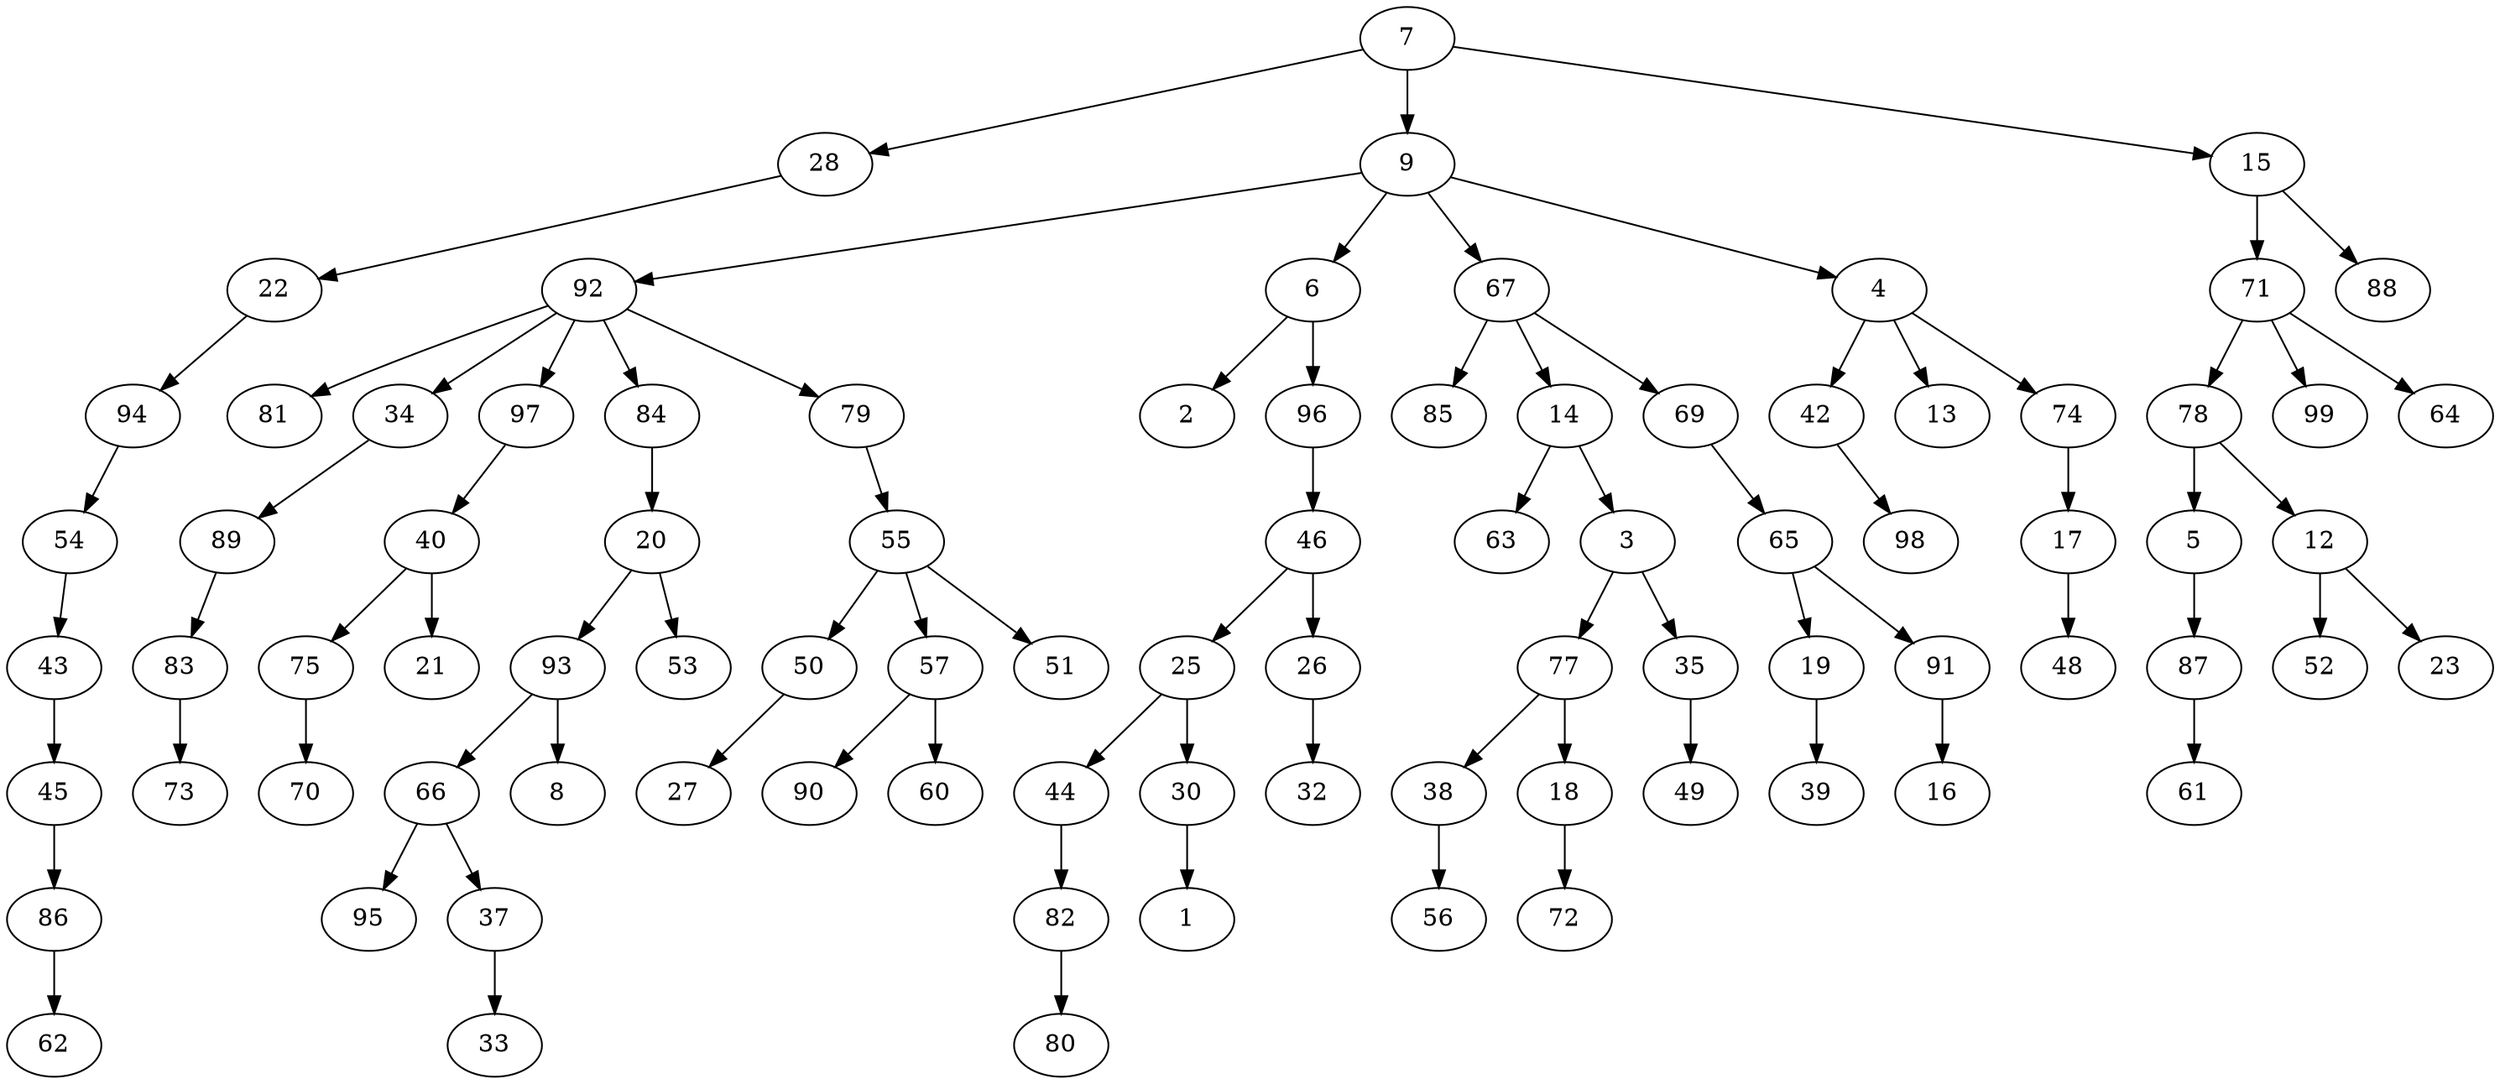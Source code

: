 digraph grafoErdosRenyi_n_100_m_100_BFS_7 {
7;
28;
9;
15;
22;
92;
6;
67;
4;
71;
88;
94;
81;
34;
97;
84;
79;
2;
96;
85;
14;
69;
42;
13;
74;
78;
99;
64;
54;
89;
40;
20;
55;
46;
63;
3;
65;
98;
17;
5;
12;
43;
83;
75;
21;
93;
53;
50;
57;
51;
25;
26;
77;
35;
19;
91;
48;
87;
52;
23;
45;
73;
70;
66;
8;
27;
90;
60;
44;
30;
32;
38;
18;
49;
39;
16;
61;
86;
95;
37;
82;
1;
56;
72;
62;
33;
80;
7 -> 28;
7 -> 9;
7 -> 15;
28 -> 22;
9 -> 92;
9 -> 6;
9 -> 67;
9 -> 4;
15 -> 71;
15 -> 88;
22 -> 94;
92 -> 81;
92 -> 34;
92 -> 97;
92 -> 84;
92 -> 79;
6 -> 2;
6 -> 96;
67 -> 85;
67 -> 14;
67 -> 69;
4 -> 42;
4 -> 13;
4 -> 74;
71 -> 78;
71 -> 99;
71 -> 64;
94 -> 54;
34 -> 89;
97 -> 40;
84 -> 20;
79 -> 55;
96 -> 46;
14 -> 63;
14 -> 3;
69 -> 65;
42 -> 98;
74 -> 17;
78 -> 5;
78 -> 12;
54 -> 43;
89 -> 83;
40 -> 75;
40 -> 21;
20 -> 93;
20 -> 53;
55 -> 50;
55 -> 57;
55 -> 51;
46 -> 25;
46 -> 26;
3 -> 77;
3 -> 35;
65 -> 19;
65 -> 91;
17 -> 48;
5 -> 87;
12 -> 52;
12 -> 23;
43 -> 45;
83 -> 73;
75 -> 70;
93 -> 66;
93 -> 8;
50 -> 27;
57 -> 90;
57 -> 60;
25 -> 44;
25 -> 30;
26 -> 32;
77 -> 38;
77 -> 18;
35 -> 49;
19 -> 39;
91 -> 16;
87 -> 61;
45 -> 86;
66 -> 95;
66 -> 37;
44 -> 82;
30 -> 1;
38 -> 56;
18 -> 72;
86 -> 62;
37 -> 33;
82 -> 80;
}